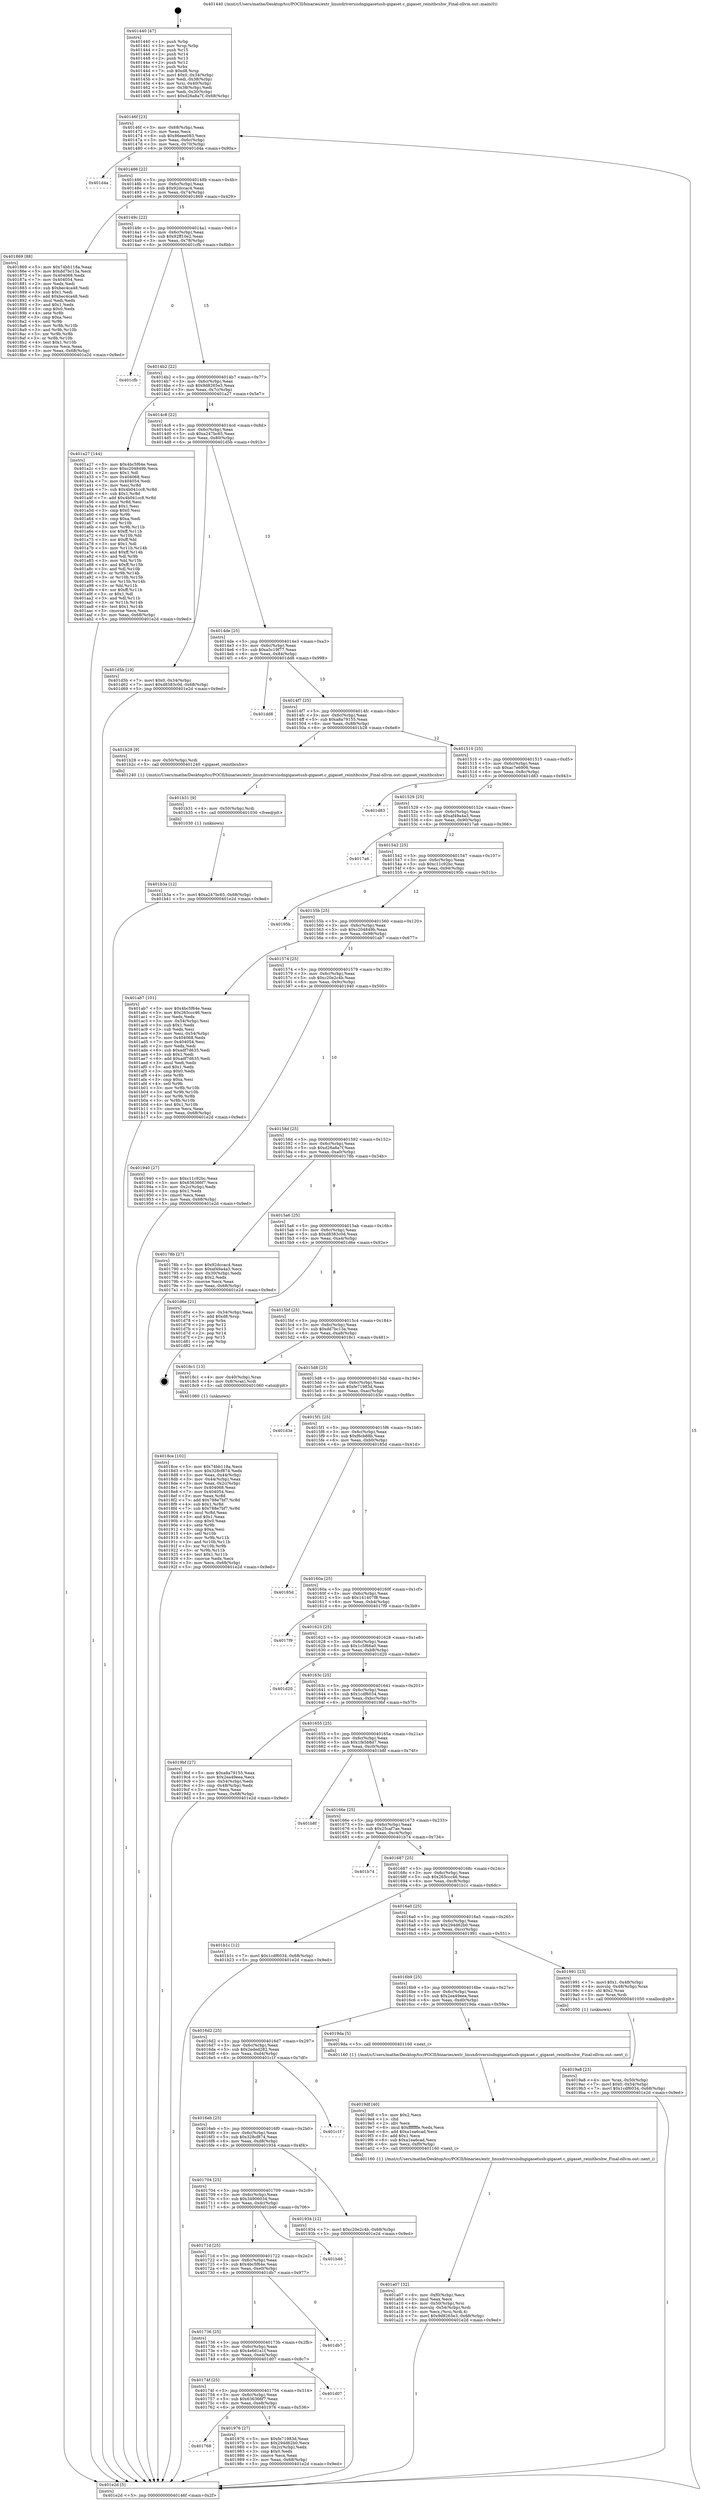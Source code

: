 digraph "0x401440" {
  label = "0x401440 (/mnt/c/Users/mathe/Desktop/tcc/POCII/binaries/extr_linuxdriversisdngigasetusb-gigaset.c_gigaset_reinitbcshw_Final-ollvm.out::main(0))"
  labelloc = "t"
  node[shape=record]

  Entry [label="",width=0.3,height=0.3,shape=circle,fillcolor=black,style=filled]
  "0x40146f" [label="{
     0x40146f [23]\l
     | [instrs]\l
     &nbsp;&nbsp;0x40146f \<+3\>: mov -0x68(%rbp),%eax\l
     &nbsp;&nbsp;0x401472 \<+2\>: mov %eax,%ecx\l
     &nbsp;&nbsp;0x401474 \<+6\>: sub $0x86eee083,%ecx\l
     &nbsp;&nbsp;0x40147a \<+3\>: mov %eax,-0x6c(%rbp)\l
     &nbsp;&nbsp;0x40147d \<+3\>: mov %ecx,-0x70(%rbp)\l
     &nbsp;&nbsp;0x401480 \<+6\>: je 0000000000401d4a \<main+0x90a\>\l
  }"]
  "0x401d4a" [label="{
     0x401d4a\l
  }", style=dashed]
  "0x401486" [label="{
     0x401486 [22]\l
     | [instrs]\l
     &nbsp;&nbsp;0x401486 \<+5\>: jmp 000000000040148b \<main+0x4b\>\l
     &nbsp;&nbsp;0x40148b \<+3\>: mov -0x6c(%rbp),%eax\l
     &nbsp;&nbsp;0x40148e \<+5\>: sub $0x92dccac4,%eax\l
     &nbsp;&nbsp;0x401493 \<+3\>: mov %eax,-0x74(%rbp)\l
     &nbsp;&nbsp;0x401496 \<+6\>: je 0000000000401869 \<main+0x429\>\l
  }"]
  Exit [label="",width=0.3,height=0.3,shape=circle,fillcolor=black,style=filled,peripheries=2]
  "0x401869" [label="{
     0x401869 [88]\l
     | [instrs]\l
     &nbsp;&nbsp;0x401869 \<+5\>: mov $0x74bb118a,%eax\l
     &nbsp;&nbsp;0x40186e \<+5\>: mov $0xdd7bc13a,%ecx\l
     &nbsp;&nbsp;0x401873 \<+7\>: mov 0x404068,%edx\l
     &nbsp;&nbsp;0x40187a \<+7\>: mov 0x404054,%esi\l
     &nbsp;&nbsp;0x401881 \<+2\>: mov %edx,%edi\l
     &nbsp;&nbsp;0x401883 \<+6\>: sub $0xbec4ca48,%edi\l
     &nbsp;&nbsp;0x401889 \<+3\>: sub $0x1,%edi\l
     &nbsp;&nbsp;0x40188c \<+6\>: add $0xbec4ca48,%edi\l
     &nbsp;&nbsp;0x401892 \<+3\>: imul %edi,%edx\l
     &nbsp;&nbsp;0x401895 \<+3\>: and $0x1,%edx\l
     &nbsp;&nbsp;0x401898 \<+3\>: cmp $0x0,%edx\l
     &nbsp;&nbsp;0x40189b \<+4\>: sete %r8b\l
     &nbsp;&nbsp;0x40189f \<+3\>: cmp $0xa,%esi\l
     &nbsp;&nbsp;0x4018a2 \<+4\>: setl %r9b\l
     &nbsp;&nbsp;0x4018a6 \<+3\>: mov %r8b,%r10b\l
     &nbsp;&nbsp;0x4018a9 \<+3\>: and %r9b,%r10b\l
     &nbsp;&nbsp;0x4018ac \<+3\>: xor %r9b,%r8b\l
     &nbsp;&nbsp;0x4018af \<+3\>: or %r8b,%r10b\l
     &nbsp;&nbsp;0x4018b2 \<+4\>: test $0x1,%r10b\l
     &nbsp;&nbsp;0x4018b6 \<+3\>: cmovne %ecx,%eax\l
     &nbsp;&nbsp;0x4018b9 \<+3\>: mov %eax,-0x68(%rbp)\l
     &nbsp;&nbsp;0x4018bc \<+5\>: jmp 0000000000401e2d \<main+0x9ed\>\l
  }"]
  "0x40149c" [label="{
     0x40149c [22]\l
     | [instrs]\l
     &nbsp;&nbsp;0x40149c \<+5\>: jmp 00000000004014a1 \<main+0x61\>\l
     &nbsp;&nbsp;0x4014a1 \<+3\>: mov -0x6c(%rbp),%eax\l
     &nbsp;&nbsp;0x4014a4 \<+5\>: sub $0x92ff10e2,%eax\l
     &nbsp;&nbsp;0x4014a9 \<+3\>: mov %eax,-0x78(%rbp)\l
     &nbsp;&nbsp;0x4014ac \<+6\>: je 0000000000401cfb \<main+0x8bb\>\l
  }"]
  "0x401b3a" [label="{
     0x401b3a [12]\l
     | [instrs]\l
     &nbsp;&nbsp;0x401b3a \<+7\>: movl $0xa247bc65,-0x68(%rbp)\l
     &nbsp;&nbsp;0x401b41 \<+5\>: jmp 0000000000401e2d \<main+0x9ed\>\l
  }"]
  "0x401cfb" [label="{
     0x401cfb\l
  }", style=dashed]
  "0x4014b2" [label="{
     0x4014b2 [22]\l
     | [instrs]\l
     &nbsp;&nbsp;0x4014b2 \<+5\>: jmp 00000000004014b7 \<main+0x77\>\l
     &nbsp;&nbsp;0x4014b7 \<+3\>: mov -0x6c(%rbp),%eax\l
     &nbsp;&nbsp;0x4014ba \<+5\>: sub $0x9d8265e3,%eax\l
     &nbsp;&nbsp;0x4014bf \<+3\>: mov %eax,-0x7c(%rbp)\l
     &nbsp;&nbsp;0x4014c2 \<+6\>: je 0000000000401a27 \<main+0x5e7\>\l
  }"]
  "0x401b31" [label="{
     0x401b31 [9]\l
     | [instrs]\l
     &nbsp;&nbsp;0x401b31 \<+4\>: mov -0x50(%rbp),%rdi\l
     &nbsp;&nbsp;0x401b35 \<+5\>: call 0000000000401030 \<free@plt\>\l
     | [calls]\l
     &nbsp;&nbsp;0x401030 \{1\} (unknown)\l
  }"]
  "0x401a27" [label="{
     0x401a27 [144]\l
     | [instrs]\l
     &nbsp;&nbsp;0x401a27 \<+5\>: mov $0x4bc5f64e,%eax\l
     &nbsp;&nbsp;0x401a2c \<+5\>: mov $0xc204849b,%ecx\l
     &nbsp;&nbsp;0x401a31 \<+2\>: mov $0x1,%dl\l
     &nbsp;&nbsp;0x401a33 \<+7\>: mov 0x404068,%esi\l
     &nbsp;&nbsp;0x401a3a \<+7\>: mov 0x404054,%edi\l
     &nbsp;&nbsp;0x401a41 \<+3\>: mov %esi,%r8d\l
     &nbsp;&nbsp;0x401a44 \<+7\>: sub $0x4b041cc8,%r8d\l
     &nbsp;&nbsp;0x401a4b \<+4\>: sub $0x1,%r8d\l
     &nbsp;&nbsp;0x401a4f \<+7\>: add $0x4b041cc8,%r8d\l
     &nbsp;&nbsp;0x401a56 \<+4\>: imul %r8d,%esi\l
     &nbsp;&nbsp;0x401a5a \<+3\>: and $0x1,%esi\l
     &nbsp;&nbsp;0x401a5d \<+3\>: cmp $0x0,%esi\l
     &nbsp;&nbsp;0x401a60 \<+4\>: sete %r9b\l
     &nbsp;&nbsp;0x401a64 \<+3\>: cmp $0xa,%edi\l
     &nbsp;&nbsp;0x401a67 \<+4\>: setl %r10b\l
     &nbsp;&nbsp;0x401a6b \<+3\>: mov %r9b,%r11b\l
     &nbsp;&nbsp;0x401a6e \<+4\>: xor $0xff,%r11b\l
     &nbsp;&nbsp;0x401a72 \<+3\>: mov %r10b,%bl\l
     &nbsp;&nbsp;0x401a75 \<+3\>: xor $0xff,%bl\l
     &nbsp;&nbsp;0x401a78 \<+3\>: xor $0x1,%dl\l
     &nbsp;&nbsp;0x401a7b \<+3\>: mov %r11b,%r14b\l
     &nbsp;&nbsp;0x401a7e \<+4\>: and $0xff,%r14b\l
     &nbsp;&nbsp;0x401a82 \<+3\>: and %dl,%r9b\l
     &nbsp;&nbsp;0x401a85 \<+3\>: mov %bl,%r15b\l
     &nbsp;&nbsp;0x401a88 \<+4\>: and $0xff,%r15b\l
     &nbsp;&nbsp;0x401a8c \<+3\>: and %dl,%r10b\l
     &nbsp;&nbsp;0x401a8f \<+3\>: or %r9b,%r14b\l
     &nbsp;&nbsp;0x401a92 \<+3\>: or %r10b,%r15b\l
     &nbsp;&nbsp;0x401a95 \<+3\>: xor %r15b,%r14b\l
     &nbsp;&nbsp;0x401a98 \<+3\>: or %bl,%r11b\l
     &nbsp;&nbsp;0x401a9b \<+4\>: xor $0xff,%r11b\l
     &nbsp;&nbsp;0x401a9f \<+3\>: or $0x1,%dl\l
     &nbsp;&nbsp;0x401aa2 \<+3\>: and %dl,%r11b\l
     &nbsp;&nbsp;0x401aa5 \<+3\>: or %r11b,%r14b\l
     &nbsp;&nbsp;0x401aa8 \<+4\>: test $0x1,%r14b\l
     &nbsp;&nbsp;0x401aac \<+3\>: cmovne %ecx,%eax\l
     &nbsp;&nbsp;0x401aaf \<+3\>: mov %eax,-0x68(%rbp)\l
     &nbsp;&nbsp;0x401ab2 \<+5\>: jmp 0000000000401e2d \<main+0x9ed\>\l
  }"]
  "0x4014c8" [label="{
     0x4014c8 [22]\l
     | [instrs]\l
     &nbsp;&nbsp;0x4014c8 \<+5\>: jmp 00000000004014cd \<main+0x8d\>\l
     &nbsp;&nbsp;0x4014cd \<+3\>: mov -0x6c(%rbp),%eax\l
     &nbsp;&nbsp;0x4014d0 \<+5\>: sub $0xa247bc65,%eax\l
     &nbsp;&nbsp;0x4014d5 \<+3\>: mov %eax,-0x80(%rbp)\l
     &nbsp;&nbsp;0x4014d8 \<+6\>: je 0000000000401d5b \<main+0x91b\>\l
  }"]
  "0x401a07" [label="{
     0x401a07 [32]\l
     | [instrs]\l
     &nbsp;&nbsp;0x401a07 \<+6\>: mov -0xf0(%rbp),%ecx\l
     &nbsp;&nbsp;0x401a0d \<+3\>: imul %eax,%ecx\l
     &nbsp;&nbsp;0x401a10 \<+4\>: mov -0x50(%rbp),%rsi\l
     &nbsp;&nbsp;0x401a14 \<+4\>: movslq -0x54(%rbp),%rdi\l
     &nbsp;&nbsp;0x401a18 \<+3\>: mov %ecx,(%rsi,%rdi,4)\l
     &nbsp;&nbsp;0x401a1b \<+7\>: movl $0x9d8265e3,-0x68(%rbp)\l
     &nbsp;&nbsp;0x401a22 \<+5\>: jmp 0000000000401e2d \<main+0x9ed\>\l
  }"]
  "0x401d5b" [label="{
     0x401d5b [19]\l
     | [instrs]\l
     &nbsp;&nbsp;0x401d5b \<+7\>: movl $0x0,-0x34(%rbp)\l
     &nbsp;&nbsp;0x401d62 \<+7\>: movl $0xd8383c0d,-0x68(%rbp)\l
     &nbsp;&nbsp;0x401d69 \<+5\>: jmp 0000000000401e2d \<main+0x9ed\>\l
  }"]
  "0x4014de" [label="{
     0x4014de [25]\l
     | [instrs]\l
     &nbsp;&nbsp;0x4014de \<+5\>: jmp 00000000004014e3 \<main+0xa3\>\l
     &nbsp;&nbsp;0x4014e3 \<+3\>: mov -0x6c(%rbp),%eax\l
     &nbsp;&nbsp;0x4014e6 \<+5\>: sub $0xa5c19f77,%eax\l
     &nbsp;&nbsp;0x4014eb \<+6\>: mov %eax,-0x84(%rbp)\l
     &nbsp;&nbsp;0x4014f1 \<+6\>: je 0000000000401dd8 \<main+0x998\>\l
  }"]
  "0x4019df" [label="{
     0x4019df [40]\l
     | [instrs]\l
     &nbsp;&nbsp;0x4019df \<+5\>: mov $0x2,%ecx\l
     &nbsp;&nbsp;0x4019e4 \<+1\>: cltd\l
     &nbsp;&nbsp;0x4019e5 \<+2\>: idiv %ecx\l
     &nbsp;&nbsp;0x4019e7 \<+6\>: imul $0xfffffffe,%edx,%ecx\l
     &nbsp;&nbsp;0x4019ed \<+6\>: add $0xa1ea6cad,%ecx\l
     &nbsp;&nbsp;0x4019f3 \<+3\>: add $0x1,%ecx\l
     &nbsp;&nbsp;0x4019f6 \<+6\>: sub $0xa1ea6cad,%ecx\l
     &nbsp;&nbsp;0x4019fc \<+6\>: mov %ecx,-0xf0(%rbp)\l
     &nbsp;&nbsp;0x401a02 \<+5\>: call 0000000000401160 \<next_i\>\l
     | [calls]\l
     &nbsp;&nbsp;0x401160 \{1\} (/mnt/c/Users/mathe/Desktop/tcc/POCII/binaries/extr_linuxdriversisdngigasetusb-gigaset.c_gigaset_reinitbcshw_Final-ollvm.out::next_i)\l
  }"]
  "0x401dd8" [label="{
     0x401dd8\l
  }", style=dashed]
  "0x4014f7" [label="{
     0x4014f7 [25]\l
     | [instrs]\l
     &nbsp;&nbsp;0x4014f7 \<+5\>: jmp 00000000004014fc \<main+0xbc\>\l
     &nbsp;&nbsp;0x4014fc \<+3\>: mov -0x6c(%rbp),%eax\l
     &nbsp;&nbsp;0x4014ff \<+5\>: sub $0xa8a79155,%eax\l
     &nbsp;&nbsp;0x401504 \<+6\>: mov %eax,-0x88(%rbp)\l
     &nbsp;&nbsp;0x40150a \<+6\>: je 0000000000401b28 \<main+0x6e8\>\l
  }"]
  "0x4019a8" [label="{
     0x4019a8 [23]\l
     | [instrs]\l
     &nbsp;&nbsp;0x4019a8 \<+4\>: mov %rax,-0x50(%rbp)\l
     &nbsp;&nbsp;0x4019ac \<+7\>: movl $0x0,-0x54(%rbp)\l
     &nbsp;&nbsp;0x4019b3 \<+7\>: movl $0x1cdf6034,-0x68(%rbp)\l
     &nbsp;&nbsp;0x4019ba \<+5\>: jmp 0000000000401e2d \<main+0x9ed\>\l
  }"]
  "0x401b28" [label="{
     0x401b28 [9]\l
     | [instrs]\l
     &nbsp;&nbsp;0x401b28 \<+4\>: mov -0x50(%rbp),%rdi\l
     &nbsp;&nbsp;0x401b2c \<+5\>: call 0000000000401240 \<gigaset_reinitbcshw\>\l
     | [calls]\l
     &nbsp;&nbsp;0x401240 \{1\} (/mnt/c/Users/mathe/Desktop/tcc/POCII/binaries/extr_linuxdriversisdngigasetusb-gigaset.c_gigaset_reinitbcshw_Final-ollvm.out::gigaset_reinitbcshw)\l
  }"]
  "0x401510" [label="{
     0x401510 [25]\l
     | [instrs]\l
     &nbsp;&nbsp;0x401510 \<+5\>: jmp 0000000000401515 \<main+0xd5\>\l
     &nbsp;&nbsp;0x401515 \<+3\>: mov -0x6c(%rbp),%eax\l
     &nbsp;&nbsp;0x401518 \<+5\>: sub $0xac7e6906,%eax\l
     &nbsp;&nbsp;0x40151d \<+6\>: mov %eax,-0x8c(%rbp)\l
     &nbsp;&nbsp;0x401523 \<+6\>: je 0000000000401d83 \<main+0x943\>\l
  }"]
  "0x401768" [label="{
     0x401768\l
  }", style=dashed]
  "0x401d83" [label="{
     0x401d83\l
  }", style=dashed]
  "0x401529" [label="{
     0x401529 [25]\l
     | [instrs]\l
     &nbsp;&nbsp;0x401529 \<+5\>: jmp 000000000040152e \<main+0xee\>\l
     &nbsp;&nbsp;0x40152e \<+3\>: mov -0x6c(%rbp),%eax\l
     &nbsp;&nbsp;0x401531 \<+5\>: sub $0xaf49a4a3,%eax\l
     &nbsp;&nbsp;0x401536 \<+6\>: mov %eax,-0x90(%rbp)\l
     &nbsp;&nbsp;0x40153c \<+6\>: je 00000000004017a6 \<main+0x366\>\l
  }"]
  "0x401976" [label="{
     0x401976 [27]\l
     | [instrs]\l
     &nbsp;&nbsp;0x401976 \<+5\>: mov $0xfe71983d,%eax\l
     &nbsp;&nbsp;0x40197b \<+5\>: mov $0x294d62b0,%ecx\l
     &nbsp;&nbsp;0x401980 \<+3\>: mov -0x2c(%rbp),%edx\l
     &nbsp;&nbsp;0x401983 \<+3\>: cmp $0x0,%edx\l
     &nbsp;&nbsp;0x401986 \<+3\>: cmove %ecx,%eax\l
     &nbsp;&nbsp;0x401989 \<+3\>: mov %eax,-0x68(%rbp)\l
     &nbsp;&nbsp;0x40198c \<+5\>: jmp 0000000000401e2d \<main+0x9ed\>\l
  }"]
  "0x4017a6" [label="{
     0x4017a6\l
  }", style=dashed]
  "0x401542" [label="{
     0x401542 [25]\l
     | [instrs]\l
     &nbsp;&nbsp;0x401542 \<+5\>: jmp 0000000000401547 \<main+0x107\>\l
     &nbsp;&nbsp;0x401547 \<+3\>: mov -0x6c(%rbp),%eax\l
     &nbsp;&nbsp;0x40154a \<+5\>: sub $0xc11c92bc,%eax\l
     &nbsp;&nbsp;0x40154f \<+6\>: mov %eax,-0x94(%rbp)\l
     &nbsp;&nbsp;0x401555 \<+6\>: je 000000000040195b \<main+0x51b\>\l
  }"]
  "0x40174f" [label="{
     0x40174f [25]\l
     | [instrs]\l
     &nbsp;&nbsp;0x40174f \<+5\>: jmp 0000000000401754 \<main+0x314\>\l
     &nbsp;&nbsp;0x401754 \<+3\>: mov -0x6c(%rbp),%eax\l
     &nbsp;&nbsp;0x401757 \<+5\>: sub $0x636366f7,%eax\l
     &nbsp;&nbsp;0x40175c \<+6\>: mov %eax,-0xe8(%rbp)\l
     &nbsp;&nbsp;0x401762 \<+6\>: je 0000000000401976 \<main+0x536\>\l
  }"]
  "0x40195b" [label="{
     0x40195b\l
  }", style=dashed]
  "0x40155b" [label="{
     0x40155b [25]\l
     | [instrs]\l
     &nbsp;&nbsp;0x40155b \<+5\>: jmp 0000000000401560 \<main+0x120\>\l
     &nbsp;&nbsp;0x401560 \<+3\>: mov -0x6c(%rbp),%eax\l
     &nbsp;&nbsp;0x401563 \<+5\>: sub $0xc204849b,%eax\l
     &nbsp;&nbsp;0x401568 \<+6\>: mov %eax,-0x98(%rbp)\l
     &nbsp;&nbsp;0x40156e \<+6\>: je 0000000000401ab7 \<main+0x677\>\l
  }"]
  "0x401d07" [label="{
     0x401d07\l
  }", style=dashed]
  "0x401ab7" [label="{
     0x401ab7 [101]\l
     | [instrs]\l
     &nbsp;&nbsp;0x401ab7 \<+5\>: mov $0x4bc5f64e,%eax\l
     &nbsp;&nbsp;0x401abc \<+5\>: mov $0x265ccc46,%ecx\l
     &nbsp;&nbsp;0x401ac1 \<+2\>: xor %edx,%edx\l
     &nbsp;&nbsp;0x401ac3 \<+3\>: mov -0x54(%rbp),%esi\l
     &nbsp;&nbsp;0x401ac6 \<+3\>: sub $0x1,%edx\l
     &nbsp;&nbsp;0x401ac9 \<+2\>: sub %edx,%esi\l
     &nbsp;&nbsp;0x401acb \<+3\>: mov %esi,-0x54(%rbp)\l
     &nbsp;&nbsp;0x401ace \<+7\>: mov 0x404068,%edx\l
     &nbsp;&nbsp;0x401ad5 \<+7\>: mov 0x404054,%esi\l
     &nbsp;&nbsp;0x401adc \<+2\>: mov %edx,%edi\l
     &nbsp;&nbsp;0x401ade \<+6\>: sub $0xadf7d635,%edi\l
     &nbsp;&nbsp;0x401ae4 \<+3\>: sub $0x1,%edi\l
     &nbsp;&nbsp;0x401ae7 \<+6\>: add $0xadf7d635,%edi\l
     &nbsp;&nbsp;0x401aed \<+3\>: imul %edi,%edx\l
     &nbsp;&nbsp;0x401af0 \<+3\>: and $0x1,%edx\l
     &nbsp;&nbsp;0x401af3 \<+3\>: cmp $0x0,%edx\l
     &nbsp;&nbsp;0x401af6 \<+4\>: sete %r8b\l
     &nbsp;&nbsp;0x401afa \<+3\>: cmp $0xa,%esi\l
     &nbsp;&nbsp;0x401afd \<+4\>: setl %r9b\l
     &nbsp;&nbsp;0x401b01 \<+3\>: mov %r8b,%r10b\l
     &nbsp;&nbsp;0x401b04 \<+3\>: and %r9b,%r10b\l
     &nbsp;&nbsp;0x401b07 \<+3\>: xor %r9b,%r8b\l
     &nbsp;&nbsp;0x401b0a \<+3\>: or %r8b,%r10b\l
     &nbsp;&nbsp;0x401b0d \<+4\>: test $0x1,%r10b\l
     &nbsp;&nbsp;0x401b11 \<+3\>: cmovne %ecx,%eax\l
     &nbsp;&nbsp;0x401b14 \<+3\>: mov %eax,-0x68(%rbp)\l
     &nbsp;&nbsp;0x401b17 \<+5\>: jmp 0000000000401e2d \<main+0x9ed\>\l
  }"]
  "0x401574" [label="{
     0x401574 [25]\l
     | [instrs]\l
     &nbsp;&nbsp;0x401574 \<+5\>: jmp 0000000000401579 \<main+0x139\>\l
     &nbsp;&nbsp;0x401579 \<+3\>: mov -0x6c(%rbp),%eax\l
     &nbsp;&nbsp;0x40157c \<+5\>: sub $0xc20e2c4b,%eax\l
     &nbsp;&nbsp;0x401581 \<+6\>: mov %eax,-0x9c(%rbp)\l
     &nbsp;&nbsp;0x401587 \<+6\>: je 0000000000401940 \<main+0x500\>\l
  }"]
  "0x401736" [label="{
     0x401736 [25]\l
     | [instrs]\l
     &nbsp;&nbsp;0x401736 \<+5\>: jmp 000000000040173b \<main+0x2fb\>\l
     &nbsp;&nbsp;0x40173b \<+3\>: mov -0x6c(%rbp),%eax\l
     &nbsp;&nbsp;0x40173e \<+5\>: sub $0x4e6d1a1f,%eax\l
     &nbsp;&nbsp;0x401743 \<+6\>: mov %eax,-0xe4(%rbp)\l
     &nbsp;&nbsp;0x401749 \<+6\>: je 0000000000401d07 \<main+0x8c7\>\l
  }"]
  "0x401940" [label="{
     0x401940 [27]\l
     | [instrs]\l
     &nbsp;&nbsp;0x401940 \<+5\>: mov $0xc11c92bc,%eax\l
     &nbsp;&nbsp;0x401945 \<+5\>: mov $0x636366f7,%ecx\l
     &nbsp;&nbsp;0x40194a \<+3\>: mov -0x2c(%rbp),%edx\l
     &nbsp;&nbsp;0x40194d \<+3\>: cmp $0x1,%edx\l
     &nbsp;&nbsp;0x401950 \<+3\>: cmovl %ecx,%eax\l
     &nbsp;&nbsp;0x401953 \<+3\>: mov %eax,-0x68(%rbp)\l
     &nbsp;&nbsp;0x401956 \<+5\>: jmp 0000000000401e2d \<main+0x9ed\>\l
  }"]
  "0x40158d" [label="{
     0x40158d [25]\l
     | [instrs]\l
     &nbsp;&nbsp;0x40158d \<+5\>: jmp 0000000000401592 \<main+0x152\>\l
     &nbsp;&nbsp;0x401592 \<+3\>: mov -0x6c(%rbp),%eax\l
     &nbsp;&nbsp;0x401595 \<+5\>: sub $0xd26a8a7f,%eax\l
     &nbsp;&nbsp;0x40159a \<+6\>: mov %eax,-0xa0(%rbp)\l
     &nbsp;&nbsp;0x4015a0 \<+6\>: je 000000000040178b \<main+0x34b\>\l
  }"]
  "0x401db7" [label="{
     0x401db7\l
  }", style=dashed]
  "0x40178b" [label="{
     0x40178b [27]\l
     | [instrs]\l
     &nbsp;&nbsp;0x40178b \<+5\>: mov $0x92dccac4,%eax\l
     &nbsp;&nbsp;0x401790 \<+5\>: mov $0xaf49a4a3,%ecx\l
     &nbsp;&nbsp;0x401795 \<+3\>: mov -0x30(%rbp),%edx\l
     &nbsp;&nbsp;0x401798 \<+3\>: cmp $0x2,%edx\l
     &nbsp;&nbsp;0x40179b \<+3\>: cmovne %ecx,%eax\l
     &nbsp;&nbsp;0x40179e \<+3\>: mov %eax,-0x68(%rbp)\l
     &nbsp;&nbsp;0x4017a1 \<+5\>: jmp 0000000000401e2d \<main+0x9ed\>\l
  }"]
  "0x4015a6" [label="{
     0x4015a6 [25]\l
     | [instrs]\l
     &nbsp;&nbsp;0x4015a6 \<+5\>: jmp 00000000004015ab \<main+0x16b\>\l
     &nbsp;&nbsp;0x4015ab \<+3\>: mov -0x6c(%rbp),%eax\l
     &nbsp;&nbsp;0x4015ae \<+5\>: sub $0xd8383c0d,%eax\l
     &nbsp;&nbsp;0x4015b3 \<+6\>: mov %eax,-0xa4(%rbp)\l
     &nbsp;&nbsp;0x4015b9 \<+6\>: je 0000000000401d6e \<main+0x92e\>\l
  }"]
  "0x401e2d" [label="{
     0x401e2d [5]\l
     | [instrs]\l
     &nbsp;&nbsp;0x401e2d \<+5\>: jmp 000000000040146f \<main+0x2f\>\l
  }"]
  "0x401440" [label="{
     0x401440 [47]\l
     | [instrs]\l
     &nbsp;&nbsp;0x401440 \<+1\>: push %rbp\l
     &nbsp;&nbsp;0x401441 \<+3\>: mov %rsp,%rbp\l
     &nbsp;&nbsp;0x401444 \<+2\>: push %r15\l
     &nbsp;&nbsp;0x401446 \<+2\>: push %r14\l
     &nbsp;&nbsp;0x401448 \<+2\>: push %r13\l
     &nbsp;&nbsp;0x40144a \<+2\>: push %r12\l
     &nbsp;&nbsp;0x40144c \<+1\>: push %rbx\l
     &nbsp;&nbsp;0x40144d \<+7\>: sub $0xd8,%rsp\l
     &nbsp;&nbsp;0x401454 \<+7\>: movl $0x0,-0x34(%rbp)\l
     &nbsp;&nbsp;0x40145b \<+3\>: mov %edi,-0x38(%rbp)\l
     &nbsp;&nbsp;0x40145e \<+4\>: mov %rsi,-0x40(%rbp)\l
     &nbsp;&nbsp;0x401462 \<+3\>: mov -0x38(%rbp),%edi\l
     &nbsp;&nbsp;0x401465 \<+3\>: mov %edi,-0x30(%rbp)\l
     &nbsp;&nbsp;0x401468 \<+7\>: movl $0xd26a8a7f,-0x68(%rbp)\l
  }"]
  "0x40171d" [label="{
     0x40171d [25]\l
     | [instrs]\l
     &nbsp;&nbsp;0x40171d \<+5\>: jmp 0000000000401722 \<main+0x2e2\>\l
     &nbsp;&nbsp;0x401722 \<+3\>: mov -0x6c(%rbp),%eax\l
     &nbsp;&nbsp;0x401725 \<+5\>: sub $0x4bc5f64e,%eax\l
     &nbsp;&nbsp;0x40172a \<+6\>: mov %eax,-0xe0(%rbp)\l
     &nbsp;&nbsp;0x401730 \<+6\>: je 0000000000401db7 \<main+0x977\>\l
  }"]
  "0x401d6e" [label="{
     0x401d6e [21]\l
     | [instrs]\l
     &nbsp;&nbsp;0x401d6e \<+3\>: mov -0x34(%rbp),%eax\l
     &nbsp;&nbsp;0x401d71 \<+7\>: add $0xd8,%rsp\l
     &nbsp;&nbsp;0x401d78 \<+1\>: pop %rbx\l
     &nbsp;&nbsp;0x401d79 \<+2\>: pop %r12\l
     &nbsp;&nbsp;0x401d7b \<+2\>: pop %r13\l
     &nbsp;&nbsp;0x401d7d \<+2\>: pop %r14\l
     &nbsp;&nbsp;0x401d7f \<+2\>: pop %r15\l
     &nbsp;&nbsp;0x401d81 \<+1\>: pop %rbp\l
     &nbsp;&nbsp;0x401d82 \<+1\>: ret\l
  }"]
  "0x4015bf" [label="{
     0x4015bf [25]\l
     | [instrs]\l
     &nbsp;&nbsp;0x4015bf \<+5\>: jmp 00000000004015c4 \<main+0x184\>\l
     &nbsp;&nbsp;0x4015c4 \<+3\>: mov -0x6c(%rbp),%eax\l
     &nbsp;&nbsp;0x4015c7 \<+5\>: sub $0xdd7bc13a,%eax\l
     &nbsp;&nbsp;0x4015cc \<+6\>: mov %eax,-0xa8(%rbp)\l
     &nbsp;&nbsp;0x4015d2 \<+6\>: je 00000000004018c1 \<main+0x481\>\l
  }"]
  "0x401b46" [label="{
     0x401b46\l
  }", style=dashed]
  "0x4018c1" [label="{
     0x4018c1 [13]\l
     | [instrs]\l
     &nbsp;&nbsp;0x4018c1 \<+4\>: mov -0x40(%rbp),%rax\l
     &nbsp;&nbsp;0x4018c5 \<+4\>: mov 0x8(%rax),%rdi\l
     &nbsp;&nbsp;0x4018c9 \<+5\>: call 0000000000401060 \<atoi@plt\>\l
     | [calls]\l
     &nbsp;&nbsp;0x401060 \{1\} (unknown)\l
  }"]
  "0x4015d8" [label="{
     0x4015d8 [25]\l
     | [instrs]\l
     &nbsp;&nbsp;0x4015d8 \<+5\>: jmp 00000000004015dd \<main+0x19d\>\l
     &nbsp;&nbsp;0x4015dd \<+3\>: mov -0x6c(%rbp),%eax\l
     &nbsp;&nbsp;0x4015e0 \<+5\>: sub $0xfe71983d,%eax\l
     &nbsp;&nbsp;0x4015e5 \<+6\>: mov %eax,-0xac(%rbp)\l
     &nbsp;&nbsp;0x4015eb \<+6\>: je 0000000000401d3e \<main+0x8fe\>\l
  }"]
  "0x4018ce" [label="{
     0x4018ce [102]\l
     | [instrs]\l
     &nbsp;&nbsp;0x4018ce \<+5\>: mov $0x74bb118a,%ecx\l
     &nbsp;&nbsp;0x4018d3 \<+5\>: mov $0x328cf874,%edx\l
     &nbsp;&nbsp;0x4018d8 \<+3\>: mov %eax,-0x44(%rbp)\l
     &nbsp;&nbsp;0x4018db \<+3\>: mov -0x44(%rbp),%eax\l
     &nbsp;&nbsp;0x4018de \<+3\>: mov %eax,-0x2c(%rbp)\l
     &nbsp;&nbsp;0x4018e1 \<+7\>: mov 0x404068,%eax\l
     &nbsp;&nbsp;0x4018e8 \<+7\>: mov 0x404054,%esi\l
     &nbsp;&nbsp;0x4018ef \<+3\>: mov %eax,%r8d\l
     &nbsp;&nbsp;0x4018f2 \<+7\>: add $0x788e7bf7,%r8d\l
     &nbsp;&nbsp;0x4018f9 \<+4\>: sub $0x1,%r8d\l
     &nbsp;&nbsp;0x4018fd \<+7\>: sub $0x788e7bf7,%r8d\l
     &nbsp;&nbsp;0x401904 \<+4\>: imul %r8d,%eax\l
     &nbsp;&nbsp;0x401908 \<+3\>: and $0x1,%eax\l
     &nbsp;&nbsp;0x40190b \<+3\>: cmp $0x0,%eax\l
     &nbsp;&nbsp;0x40190e \<+4\>: sete %r9b\l
     &nbsp;&nbsp;0x401912 \<+3\>: cmp $0xa,%esi\l
     &nbsp;&nbsp;0x401915 \<+4\>: setl %r10b\l
     &nbsp;&nbsp;0x401919 \<+3\>: mov %r9b,%r11b\l
     &nbsp;&nbsp;0x40191c \<+3\>: and %r10b,%r11b\l
     &nbsp;&nbsp;0x40191f \<+3\>: xor %r10b,%r9b\l
     &nbsp;&nbsp;0x401922 \<+3\>: or %r9b,%r11b\l
     &nbsp;&nbsp;0x401925 \<+4\>: test $0x1,%r11b\l
     &nbsp;&nbsp;0x401929 \<+3\>: cmovne %edx,%ecx\l
     &nbsp;&nbsp;0x40192c \<+3\>: mov %ecx,-0x68(%rbp)\l
     &nbsp;&nbsp;0x40192f \<+5\>: jmp 0000000000401e2d \<main+0x9ed\>\l
  }"]
  "0x401704" [label="{
     0x401704 [25]\l
     | [instrs]\l
     &nbsp;&nbsp;0x401704 \<+5\>: jmp 0000000000401709 \<main+0x2c9\>\l
     &nbsp;&nbsp;0x401709 \<+3\>: mov -0x6c(%rbp),%eax\l
     &nbsp;&nbsp;0x40170c \<+5\>: sub $0x34906034,%eax\l
     &nbsp;&nbsp;0x401711 \<+6\>: mov %eax,-0xdc(%rbp)\l
     &nbsp;&nbsp;0x401717 \<+6\>: je 0000000000401b46 \<main+0x706\>\l
  }"]
  "0x401d3e" [label="{
     0x401d3e\l
  }", style=dashed]
  "0x4015f1" [label="{
     0x4015f1 [25]\l
     | [instrs]\l
     &nbsp;&nbsp;0x4015f1 \<+5\>: jmp 00000000004015f6 \<main+0x1b6\>\l
     &nbsp;&nbsp;0x4015f6 \<+3\>: mov -0x6c(%rbp),%eax\l
     &nbsp;&nbsp;0x4015f9 \<+5\>: sub $0xf6cb88b,%eax\l
     &nbsp;&nbsp;0x4015fe \<+6\>: mov %eax,-0xb0(%rbp)\l
     &nbsp;&nbsp;0x401604 \<+6\>: je 000000000040185d \<main+0x41d\>\l
  }"]
  "0x401934" [label="{
     0x401934 [12]\l
     | [instrs]\l
     &nbsp;&nbsp;0x401934 \<+7\>: movl $0xc20e2c4b,-0x68(%rbp)\l
     &nbsp;&nbsp;0x40193b \<+5\>: jmp 0000000000401e2d \<main+0x9ed\>\l
  }"]
  "0x40185d" [label="{
     0x40185d\l
  }", style=dashed]
  "0x40160a" [label="{
     0x40160a [25]\l
     | [instrs]\l
     &nbsp;&nbsp;0x40160a \<+5\>: jmp 000000000040160f \<main+0x1cf\>\l
     &nbsp;&nbsp;0x40160f \<+3\>: mov -0x6c(%rbp),%eax\l
     &nbsp;&nbsp;0x401612 \<+5\>: sub $0x141407f8,%eax\l
     &nbsp;&nbsp;0x401617 \<+6\>: mov %eax,-0xb4(%rbp)\l
     &nbsp;&nbsp;0x40161d \<+6\>: je 00000000004017f9 \<main+0x3b9\>\l
  }"]
  "0x4016eb" [label="{
     0x4016eb [25]\l
     | [instrs]\l
     &nbsp;&nbsp;0x4016eb \<+5\>: jmp 00000000004016f0 \<main+0x2b0\>\l
     &nbsp;&nbsp;0x4016f0 \<+3\>: mov -0x6c(%rbp),%eax\l
     &nbsp;&nbsp;0x4016f3 \<+5\>: sub $0x328cf874,%eax\l
     &nbsp;&nbsp;0x4016f8 \<+6\>: mov %eax,-0xd8(%rbp)\l
     &nbsp;&nbsp;0x4016fe \<+6\>: je 0000000000401934 \<main+0x4f4\>\l
  }"]
  "0x4017f9" [label="{
     0x4017f9\l
  }", style=dashed]
  "0x401623" [label="{
     0x401623 [25]\l
     | [instrs]\l
     &nbsp;&nbsp;0x401623 \<+5\>: jmp 0000000000401628 \<main+0x1e8\>\l
     &nbsp;&nbsp;0x401628 \<+3\>: mov -0x6c(%rbp),%eax\l
     &nbsp;&nbsp;0x40162b \<+5\>: sub $0x1c5f66a0,%eax\l
     &nbsp;&nbsp;0x401630 \<+6\>: mov %eax,-0xb8(%rbp)\l
     &nbsp;&nbsp;0x401636 \<+6\>: je 0000000000401d20 \<main+0x8e0\>\l
  }"]
  "0x401c1f" [label="{
     0x401c1f\l
  }", style=dashed]
  "0x401d20" [label="{
     0x401d20\l
  }", style=dashed]
  "0x40163c" [label="{
     0x40163c [25]\l
     | [instrs]\l
     &nbsp;&nbsp;0x40163c \<+5\>: jmp 0000000000401641 \<main+0x201\>\l
     &nbsp;&nbsp;0x401641 \<+3\>: mov -0x6c(%rbp),%eax\l
     &nbsp;&nbsp;0x401644 \<+5\>: sub $0x1cdf6034,%eax\l
     &nbsp;&nbsp;0x401649 \<+6\>: mov %eax,-0xbc(%rbp)\l
     &nbsp;&nbsp;0x40164f \<+6\>: je 00000000004019bf \<main+0x57f\>\l
  }"]
  "0x4016d2" [label="{
     0x4016d2 [25]\l
     | [instrs]\l
     &nbsp;&nbsp;0x4016d2 \<+5\>: jmp 00000000004016d7 \<main+0x297\>\l
     &nbsp;&nbsp;0x4016d7 \<+3\>: mov -0x6c(%rbp),%eax\l
     &nbsp;&nbsp;0x4016da \<+5\>: sub $0x2eded282,%eax\l
     &nbsp;&nbsp;0x4016df \<+6\>: mov %eax,-0xd4(%rbp)\l
     &nbsp;&nbsp;0x4016e5 \<+6\>: je 0000000000401c1f \<main+0x7df\>\l
  }"]
  "0x4019bf" [label="{
     0x4019bf [27]\l
     | [instrs]\l
     &nbsp;&nbsp;0x4019bf \<+5\>: mov $0xa8a79155,%eax\l
     &nbsp;&nbsp;0x4019c4 \<+5\>: mov $0x2ea49eea,%ecx\l
     &nbsp;&nbsp;0x4019c9 \<+3\>: mov -0x54(%rbp),%edx\l
     &nbsp;&nbsp;0x4019cc \<+3\>: cmp -0x48(%rbp),%edx\l
     &nbsp;&nbsp;0x4019cf \<+3\>: cmovl %ecx,%eax\l
     &nbsp;&nbsp;0x4019d2 \<+3\>: mov %eax,-0x68(%rbp)\l
     &nbsp;&nbsp;0x4019d5 \<+5\>: jmp 0000000000401e2d \<main+0x9ed\>\l
  }"]
  "0x401655" [label="{
     0x401655 [25]\l
     | [instrs]\l
     &nbsp;&nbsp;0x401655 \<+5\>: jmp 000000000040165a \<main+0x21a\>\l
     &nbsp;&nbsp;0x40165a \<+3\>: mov -0x6c(%rbp),%eax\l
     &nbsp;&nbsp;0x40165d \<+5\>: sub $0x1fe5b8d7,%eax\l
     &nbsp;&nbsp;0x401662 \<+6\>: mov %eax,-0xc0(%rbp)\l
     &nbsp;&nbsp;0x401668 \<+6\>: je 0000000000401b8f \<main+0x74f\>\l
  }"]
  "0x4019da" [label="{
     0x4019da [5]\l
     | [instrs]\l
     &nbsp;&nbsp;0x4019da \<+5\>: call 0000000000401160 \<next_i\>\l
     | [calls]\l
     &nbsp;&nbsp;0x401160 \{1\} (/mnt/c/Users/mathe/Desktop/tcc/POCII/binaries/extr_linuxdriversisdngigasetusb-gigaset.c_gigaset_reinitbcshw_Final-ollvm.out::next_i)\l
  }"]
  "0x401b8f" [label="{
     0x401b8f\l
  }", style=dashed]
  "0x40166e" [label="{
     0x40166e [25]\l
     | [instrs]\l
     &nbsp;&nbsp;0x40166e \<+5\>: jmp 0000000000401673 \<main+0x233\>\l
     &nbsp;&nbsp;0x401673 \<+3\>: mov -0x6c(%rbp),%eax\l
     &nbsp;&nbsp;0x401676 \<+5\>: sub $0x25caf7ae,%eax\l
     &nbsp;&nbsp;0x40167b \<+6\>: mov %eax,-0xc4(%rbp)\l
     &nbsp;&nbsp;0x401681 \<+6\>: je 0000000000401b74 \<main+0x734\>\l
  }"]
  "0x4016b9" [label="{
     0x4016b9 [25]\l
     | [instrs]\l
     &nbsp;&nbsp;0x4016b9 \<+5\>: jmp 00000000004016be \<main+0x27e\>\l
     &nbsp;&nbsp;0x4016be \<+3\>: mov -0x6c(%rbp),%eax\l
     &nbsp;&nbsp;0x4016c1 \<+5\>: sub $0x2ea49eea,%eax\l
     &nbsp;&nbsp;0x4016c6 \<+6\>: mov %eax,-0xd0(%rbp)\l
     &nbsp;&nbsp;0x4016cc \<+6\>: je 00000000004019da \<main+0x59a\>\l
  }"]
  "0x401b74" [label="{
     0x401b74\l
  }", style=dashed]
  "0x401687" [label="{
     0x401687 [25]\l
     | [instrs]\l
     &nbsp;&nbsp;0x401687 \<+5\>: jmp 000000000040168c \<main+0x24c\>\l
     &nbsp;&nbsp;0x40168c \<+3\>: mov -0x6c(%rbp),%eax\l
     &nbsp;&nbsp;0x40168f \<+5\>: sub $0x265ccc46,%eax\l
     &nbsp;&nbsp;0x401694 \<+6\>: mov %eax,-0xc8(%rbp)\l
     &nbsp;&nbsp;0x40169a \<+6\>: je 0000000000401b1c \<main+0x6dc\>\l
  }"]
  "0x401991" [label="{
     0x401991 [23]\l
     | [instrs]\l
     &nbsp;&nbsp;0x401991 \<+7\>: movl $0x1,-0x48(%rbp)\l
     &nbsp;&nbsp;0x401998 \<+4\>: movslq -0x48(%rbp),%rax\l
     &nbsp;&nbsp;0x40199c \<+4\>: shl $0x2,%rax\l
     &nbsp;&nbsp;0x4019a0 \<+3\>: mov %rax,%rdi\l
     &nbsp;&nbsp;0x4019a3 \<+5\>: call 0000000000401050 \<malloc@plt\>\l
     | [calls]\l
     &nbsp;&nbsp;0x401050 \{1\} (unknown)\l
  }"]
  "0x401b1c" [label="{
     0x401b1c [12]\l
     | [instrs]\l
     &nbsp;&nbsp;0x401b1c \<+7\>: movl $0x1cdf6034,-0x68(%rbp)\l
     &nbsp;&nbsp;0x401b23 \<+5\>: jmp 0000000000401e2d \<main+0x9ed\>\l
  }"]
  "0x4016a0" [label="{
     0x4016a0 [25]\l
     | [instrs]\l
     &nbsp;&nbsp;0x4016a0 \<+5\>: jmp 00000000004016a5 \<main+0x265\>\l
     &nbsp;&nbsp;0x4016a5 \<+3\>: mov -0x6c(%rbp),%eax\l
     &nbsp;&nbsp;0x4016a8 \<+5\>: sub $0x294d62b0,%eax\l
     &nbsp;&nbsp;0x4016ad \<+6\>: mov %eax,-0xcc(%rbp)\l
     &nbsp;&nbsp;0x4016b3 \<+6\>: je 0000000000401991 \<main+0x551\>\l
  }"]
  Entry -> "0x401440" [label=" 1"]
  "0x40146f" -> "0x401d4a" [label=" 0"]
  "0x40146f" -> "0x401486" [label=" 16"]
  "0x401d6e" -> Exit [label=" 1"]
  "0x401486" -> "0x401869" [label=" 1"]
  "0x401486" -> "0x40149c" [label=" 15"]
  "0x401d5b" -> "0x401e2d" [label=" 1"]
  "0x40149c" -> "0x401cfb" [label=" 0"]
  "0x40149c" -> "0x4014b2" [label=" 15"]
  "0x401b3a" -> "0x401e2d" [label=" 1"]
  "0x4014b2" -> "0x401a27" [label=" 1"]
  "0x4014b2" -> "0x4014c8" [label=" 14"]
  "0x401b31" -> "0x401b3a" [label=" 1"]
  "0x4014c8" -> "0x401d5b" [label=" 1"]
  "0x4014c8" -> "0x4014de" [label=" 13"]
  "0x401b28" -> "0x401b31" [label=" 1"]
  "0x4014de" -> "0x401dd8" [label=" 0"]
  "0x4014de" -> "0x4014f7" [label=" 13"]
  "0x401b1c" -> "0x401e2d" [label=" 1"]
  "0x4014f7" -> "0x401b28" [label=" 1"]
  "0x4014f7" -> "0x401510" [label=" 12"]
  "0x401ab7" -> "0x401e2d" [label=" 1"]
  "0x401510" -> "0x401d83" [label=" 0"]
  "0x401510" -> "0x401529" [label=" 12"]
  "0x401a27" -> "0x401e2d" [label=" 1"]
  "0x401529" -> "0x4017a6" [label=" 0"]
  "0x401529" -> "0x401542" [label=" 12"]
  "0x401a07" -> "0x401e2d" [label=" 1"]
  "0x401542" -> "0x40195b" [label=" 0"]
  "0x401542" -> "0x40155b" [label=" 12"]
  "0x4019da" -> "0x4019df" [label=" 1"]
  "0x40155b" -> "0x401ab7" [label=" 1"]
  "0x40155b" -> "0x401574" [label=" 11"]
  "0x4019bf" -> "0x401e2d" [label=" 2"]
  "0x401574" -> "0x401940" [label=" 1"]
  "0x401574" -> "0x40158d" [label=" 10"]
  "0x401991" -> "0x4019a8" [label=" 1"]
  "0x40158d" -> "0x40178b" [label=" 1"]
  "0x40158d" -> "0x4015a6" [label=" 9"]
  "0x40178b" -> "0x401e2d" [label=" 1"]
  "0x401440" -> "0x40146f" [label=" 1"]
  "0x401e2d" -> "0x40146f" [label=" 15"]
  "0x401869" -> "0x401e2d" [label=" 1"]
  "0x401976" -> "0x401e2d" [label=" 1"]
  "0x4015a6" -> "0x401d6e" [label=" 1"]
  "0x4015a6" -> "0x4015bf" [label=" 8"]
  "0x40174f" -> "0x401976" [label=" 1"]
  "0x4015bf" -> "0x4018c1" [label=" 1"]
  "0x4015bf" -> "0x4015d8" [label=" 7"]
  "0x4018c1" -> "0x4018ce" [label=" 1"]
  "0x4018ce" -> "0x401e2d" [label=" 1"]
  "0x4019df" -> "0x401a07" [label=" 1"]
  "0x4015d8" -> "0x401d3e" [label=" 0"]
  "0x4015d8" -> "0x4015f1" [label=" 7"]
  "0x401736" -> "0x401d07" [label=" 0"]
  "0x4015f1" -> "0x40185d" [label=" 0"]
  "0x4015f1" -> "0x40160a" [label=" 7"]
  "0x4019a8" -> "0x401e2d" [label=" 1"]
  "0x40160a" -> "0x4017f9" [label=" 0"]
  "0x40160a" -> "0x401623" [label=" 7"]
  "0x40171d" -> "0x401db7" [label=" 0"]
  "0x401623" -> "0x401d20" [label=" 0"]
  "0x401623" -> "0x40163c" [label=" 7"]
  "0x40174f" -> "0x401768" [label=" 0"]
  "0x40163c" -> "0x4019bf" [label=" 2"]
  "0x40163c" -> "0x401655" [label=" 5"]
  "0x401704" -> "0x401b46" [label=" 0"]
  "0x401655" -> "0x401b8f" [label=" 0"]
  "0x401655" -> "0x40166e" [label=" 5"]
  "0x401736" -> "0x40174f" [label=" 1"]
  "0x40166e" -> "0x401b74" [label=" 0"]
  "0x40166e" -> "0x401687" [label=" 5"]
  "0x401934" -> "0x401e2d" [label=" 1"]
  "0x401687" -> "0x401b1c" [label=" 1"]
  "0x401687" -> "0x4016a0" [label=" 4"]
  "0x4016eb" -> "0x401704" [label=" 1"]
  "0x4016a0" -> "0x401991" [label=" 1"]
  "0x4016a0" -> "0x4016b9" [label=" 3"]
  "0x401940" -> "0x401e2d" [label=" 1"]
  "0x4016b9" -> "0x4019da" [label=" 1"]
  "0x4016b9" -> "0x4016d2" [label=" 2"]
  "0x401704" -> "0x40171d" [label=" 1"]
  "0x4016d2" -> "0x401c1f" [label=" 0"]
  "0x4016d2" -> "0x4016eb" [label=" 2"]
  "0x40171d" -> "0x401736" [label=" 1"]
  "0x4016eb" -> "0x401934" [label=" 1"]
}
